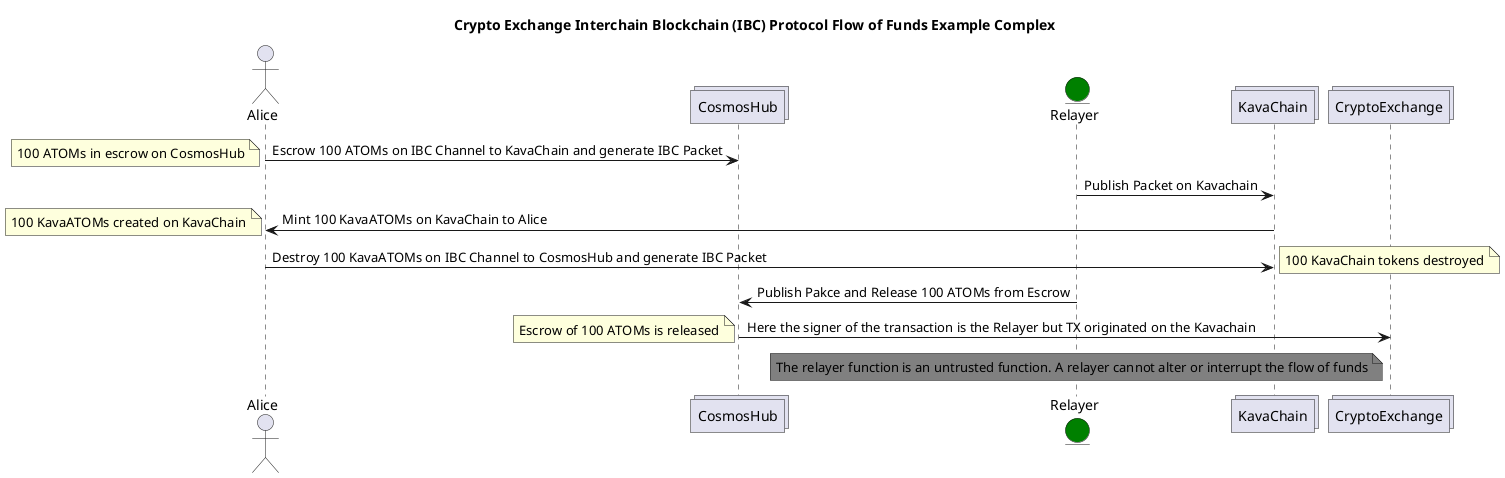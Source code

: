@startuml
title Crypto Exchange Interchain Blockchain (IBC) Protocol Flow of Funds Example Complex
actor   Alice
Collections CosmosHub
entity Relayer #Green
Collections KavaChain
Collections CryptoExchange

Alice -> CosmosHub : Escrow 100 ATOMs on IBC Channel to KavaChain and generate IBC Packet
note left: 100 ATOMs in escrow on CosmosHub
Relayer -> KavaChain : Publish Packet on Kavachain
KavaChain -> Alice : Mint 100 KavaATOMs on KavaChain to Alice
note left: 100 KavaATOMs created on KavaChain
Alice -> KavaChain : Destroy 100 KavaATOMs on IBC Channel to CosmosHub and generate IBC Packet
note right: 100 KavaChain tokens destroyed
Relayer -> CosmosHub: Publish Pakce and Release 100 ATOMs from Escrow
CosmosHub -> CryptoExchange: Here the signer of the transaction is the Relayer but TX originated on the Kavachain
note left: Escrow of 100 ATOMs is released
note over Relayer #grey: The relayer function is an untrusted function. A relayer cannot alter or interrupt the flow of funds

@enduml


